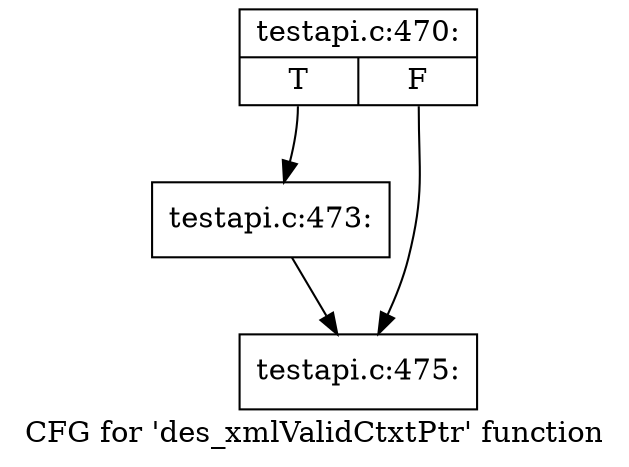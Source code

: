 digraph "CFG for 'des_xmlValidCtxtPtr' function" {
	label="CFG for 'des_xmlValidCtxtPtr' function";

	Node0x368d9e0 [shape=record,label="{testapi.c:470:|{<s0>T|<s1>F}}"];
	Node0x368d9e0:s0 -> Node0x4e4e0b0;
	Node0x368d9e0:s1 -> Node0x4e4e100;
	Node0x4e4e0b0 [shape=record,label="{testapi.c:473:}"];
	Node0x4e4e0b0 -> Node0x4e4e100;
	Node0x4e4e100 [shape=record,label="{testapi.c:475:}"];
}
